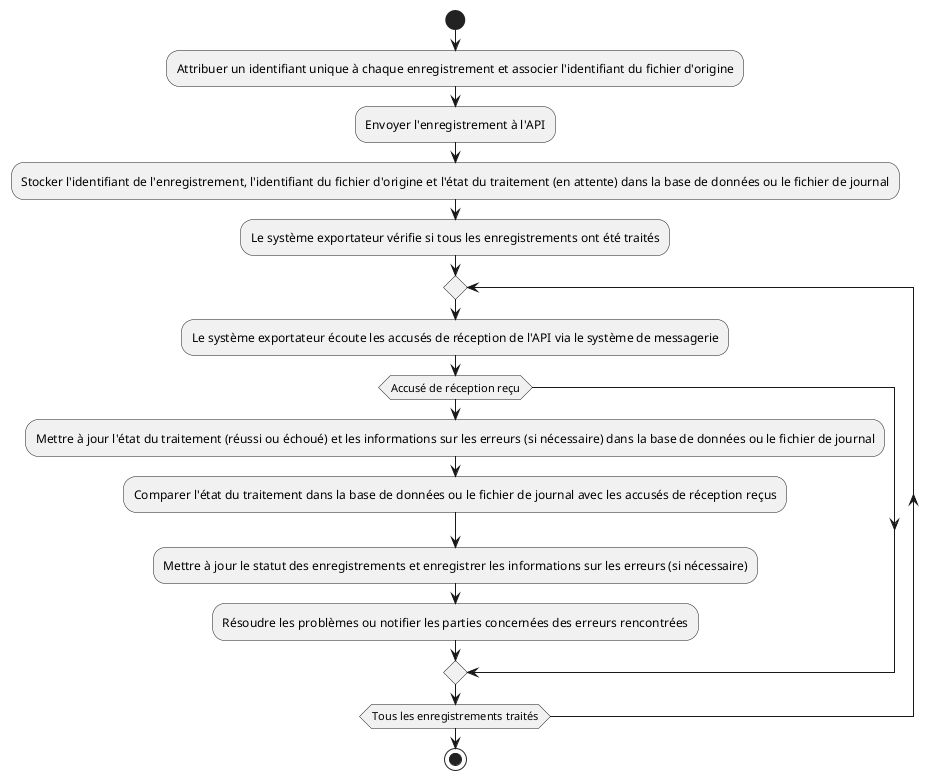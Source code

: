 @startuml
start
:Attribuer un identifiant unique à chaque enregistrement et associer l'identifiant du fichier d'origine;
:Envoyer l'enregistrement à l'API;
:Stocker l'identifiant de l'enregistrement, l'identifiant du fichier d'origine et l'état du traitement (en attente) dans la base de données ou le fichier de journal;


:Le système exportateur vérifie si tous les enregistrements ont été traités;
repeat
:Le système exportateur écoute les accusés de réception de l'API via le système de messagerie;
if (Accusé de réception reçu)
  :Mettre à jour l'état du traitement (réussi ou échoué) et les informations sur les erreurs (si nécessaire) dans la base de données ou le fichier de journal;
  :Comparer l'état du traitement dans la base de données ou le fichier de journal avec les accusés de réception reçus;
  :Mettre à jour le statut des enregistrements et enregistrer les informations sur les erreurs (si nécessaire);
  :Résoudre les problèmes ou notifier les parties concernées des erreurs rencontrées;
endif
repeat while (Tous les enregistrements traités)
stop
@enduml